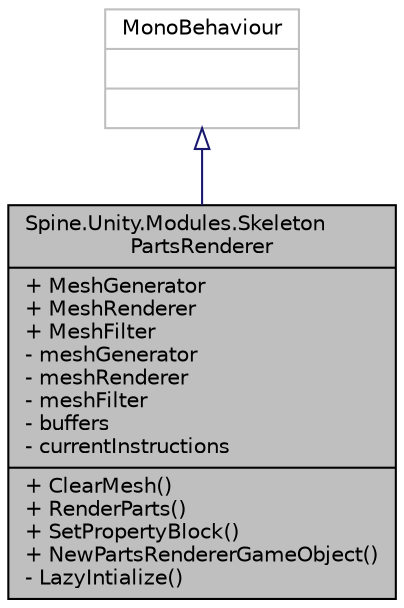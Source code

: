 digraph "Spine.Unity.Modules.SkeletonPartsRenderer"
{
 // LATEX_PDF_SIZE
  edge [fontname="Helvetica",fontsize="10",labelfontname="Helvetica",labelfontsize="10"];
  node [fontname="Helvetica",fontsize="10",shape=record];
  Node1 [label="{Spine.Unity.Modules.Skeleton\lPartsRenderer\n|+ MeshGenerator\l+ MeshRenderer\l+ MeshFilter\l- meshGenerator\l- meshRenderer\l- meshFilter\l- buffers\l- currentInstructions\l|+ ClearMesh()\l+ RenderParts()\l+ SetPropertyBlock()\l+ NewPartsRendererGameObject()\l- LazyIntialize()\l}",height=0.2,width=0.4,color="black", fillcolor="grey75", style="filled", fontcolor="black",tooltip=" "];
  Node2 -> Node1 [dir="back",color="midnightblue",fontsize="10",style="solid",arrowtail="onormal",fontname="Helvetica"];
  Node2 [label="{MonoBehaviour\n||}",height=0.2,width=0.4,color="grey75", fillcolor="white", style="filled",tooltip=" "];
}
